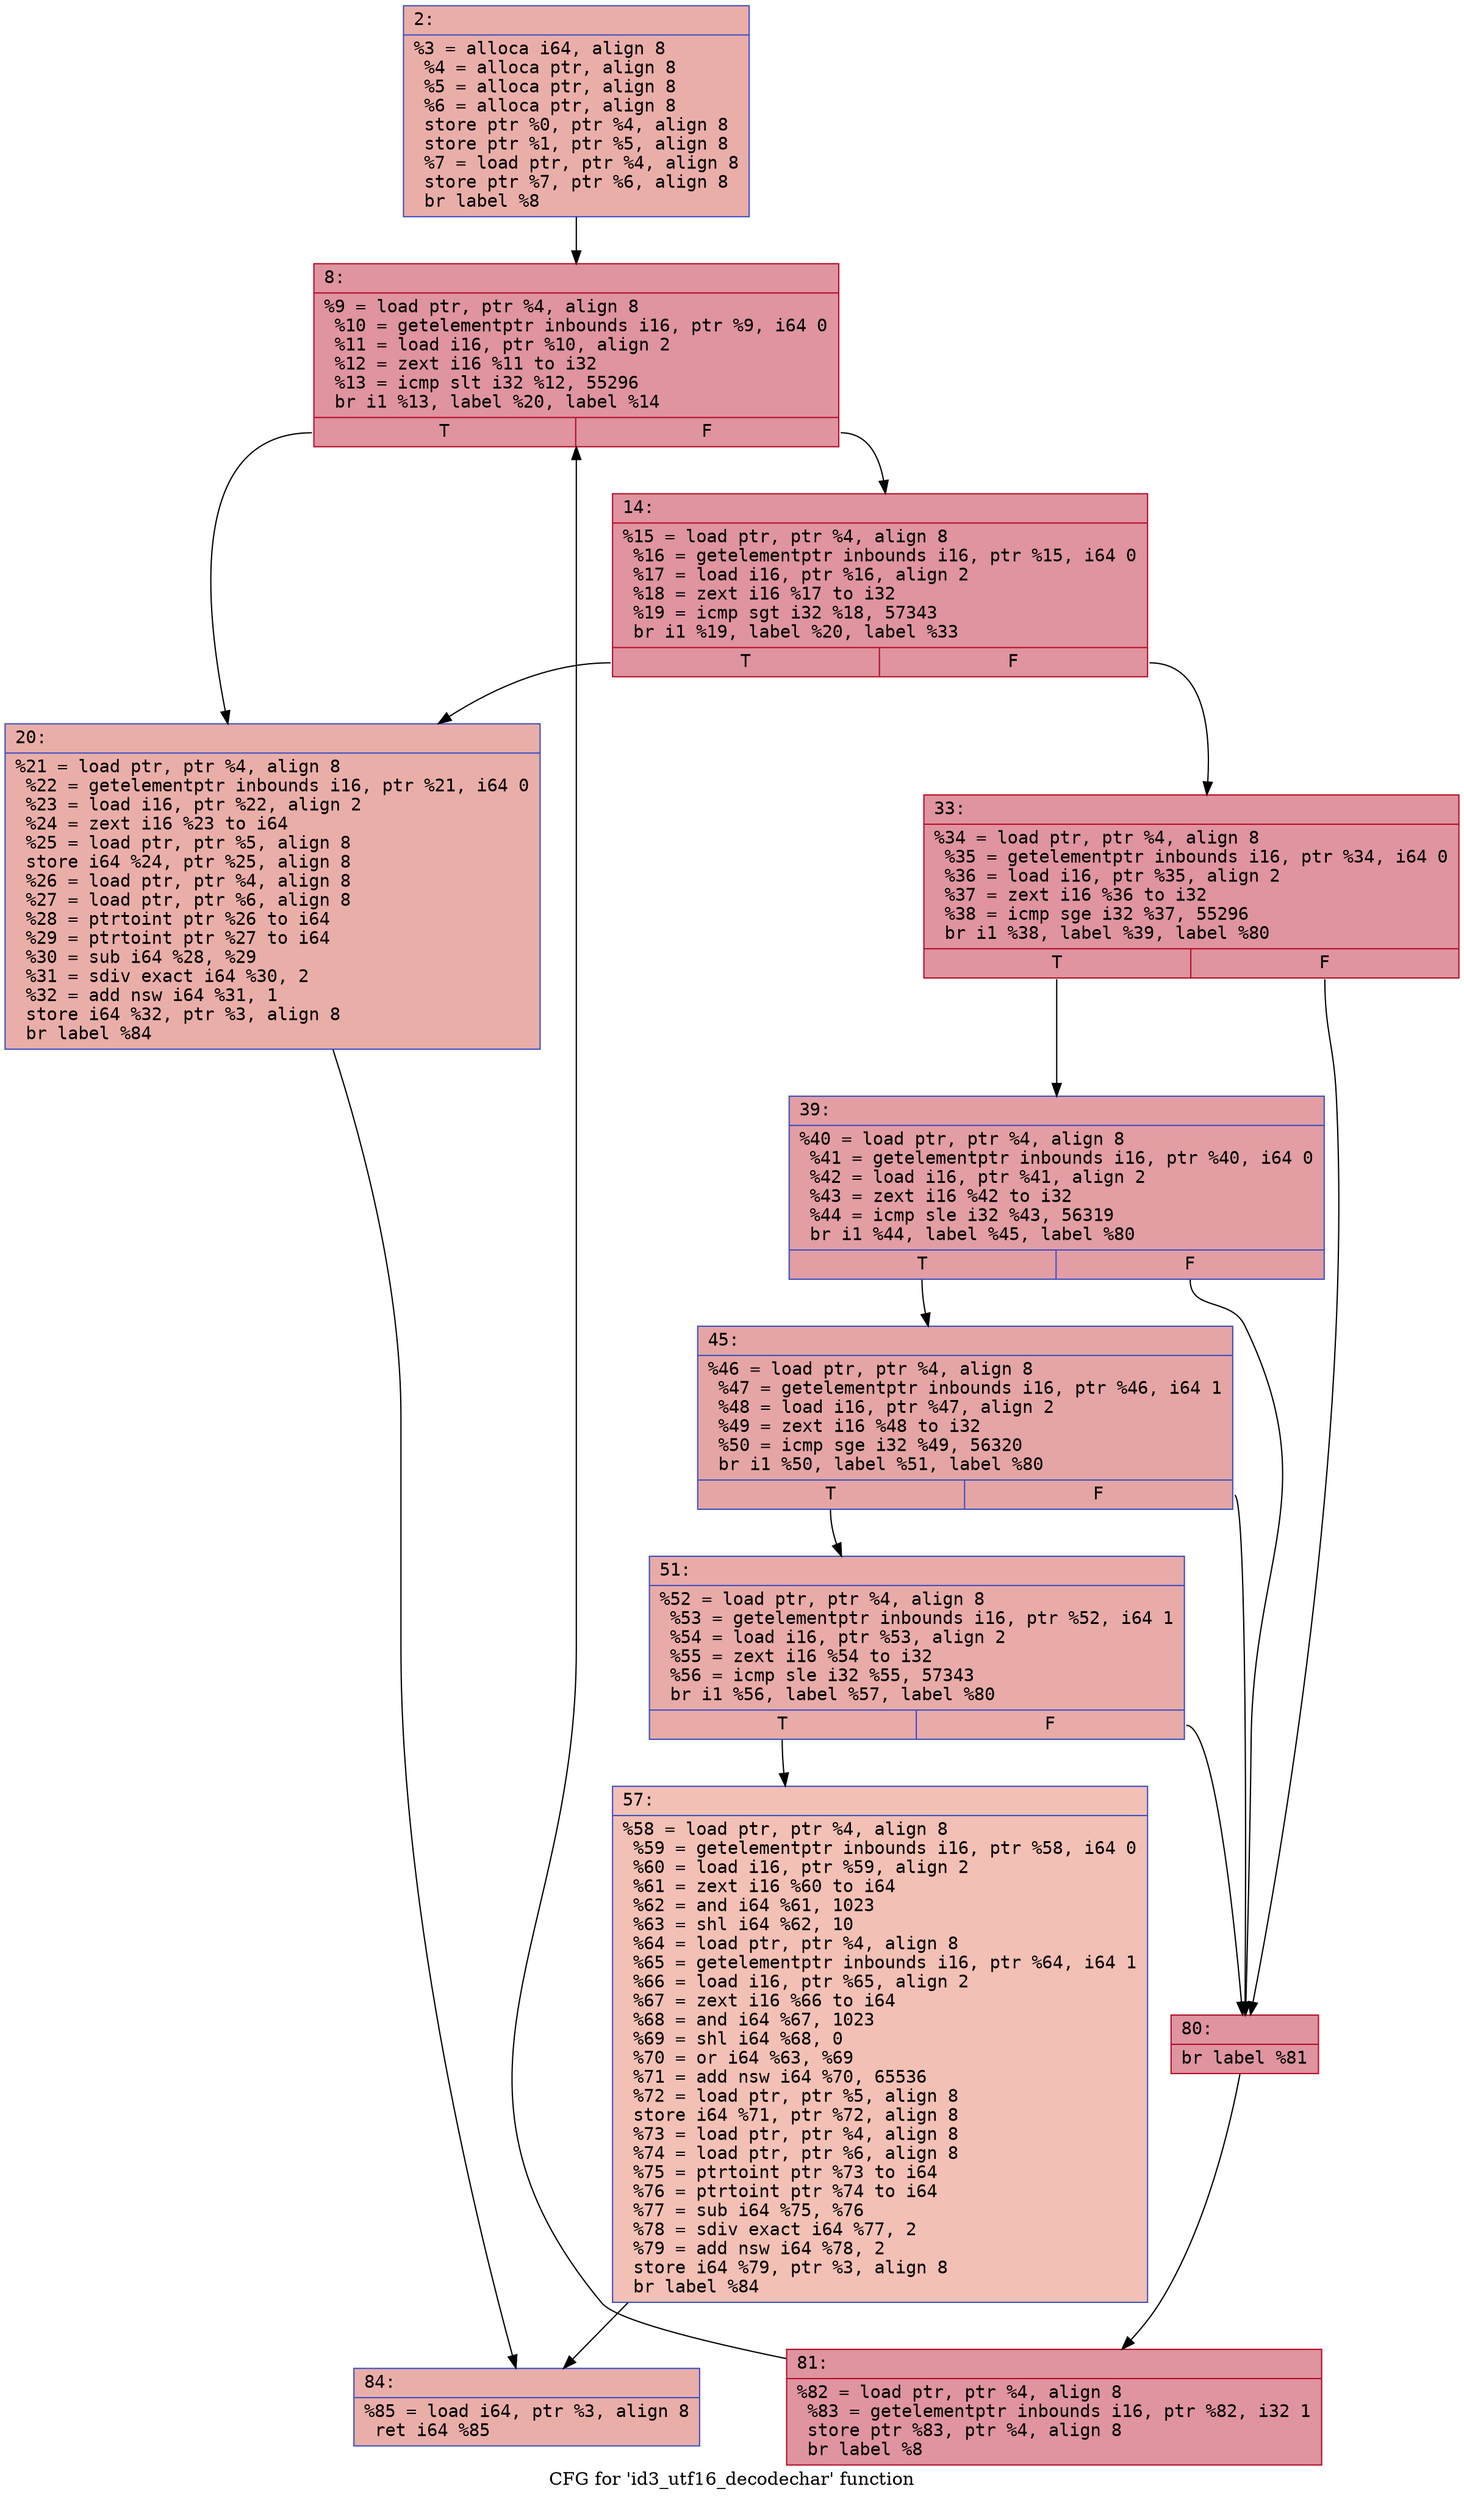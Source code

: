 digraph "CFG for 'id3_utf16_decodechar' function" {
	label="CFG for 'id3_utf16_decodechar' function";

	Node0x6000021e2580 [shape=record,color="#3d50c3ff", style=filled, fillcolor="#d0473d70" fontname="Courier",label="{2:\l|  %3 = alloca i64, align 8\l  %4 = alloca ptr, align 8\l  %5 = alloca ptr, align 8\l  %6 = alloca ptr, align 8\l  store ptr %0, ptr %4, align 8\l  store ptr %1, ptr %5, align 8\l  %7 = load ptr, ptr %4, align 8\l  store ptr %7, ptr %6, align 8\l  br label %8\l}"];
	Node0x6000021e2580 -> Node0x6000021e25d0[tooltip="2 -> 8\nProbability 100.00%" ];
	Node0x6000021e25d0 [shape=record,color="#b70d28ff", style=filled, fillcolor="#b70d2870" fontname="Courier",label="{8:\l|  %9 = load ptr, ptr %4, align 8\l  %10 = getelementptr inbounds i16, ptr %9, i64 0\l  %11 = load i16, ptr %10, align 2\l  %12 = zext i16 %11 to i32\l  %13 = icmp slt i32 %12, 55296\l  br i1 %13, label %20, label %14\l|{<s0>T|<s1>F}}"];
	Node0x6000021e25d0:s0 -> Node0x6000021e2670[tooltip="8 -> 20\nProbability 3.12%" ];
	Node0x6000021e25d0:s1 -> Node0x6000021e2620[tooltip="8 -> 14\nProbability 96.88%" ];
	Node0x6000021e2620 [shape=record,color="#b70d28ff", style=filled, fillcolor="#b70d2870" fontname="Courier",label="{14:\l|  %15 = load ptr, ptr %4, align 8\l  %16 = getelementptr inbounds i16, ptr %15, i64 0\l  %17 = load i16, ptr %16, align 2\l  %18 = zext i16 %17 to i32\l  %19 = icmp sgt i32 %18, 57343\l  br i1 %19, label %20, label %33\l|{<s0>T|<s1>F}}"];
	Node0x6000021e2620:s0 -> Node0x6000021e2670[tooltip="14 -> 20\nProbability 3.12%" ];
	Node0x6000021e2620:s1 -> Node0x6000021e26c0[tooltip="14 -> 33\nProbability 96.88%" ];
	Node0x6000021e2670 [shape=record,color="#3d50c3ff", style=filled, fillcolor="#d0473d70" fontname="Courier",label="{20:\l|  %21 = load ptr, ptr %4, align 8\l  %22 = getelementptr inbounds i16, ptr %21, i64 0\l  %23 = load i16, ptr %22, align 2\l  %24 = zext i16 %23 to i64\l  %25 = load ptr, ptr %5, align 8\l  store i64 %24, ptr %25, align 8\l  %26 = load ptr, ptr %4, align 8\l  %27 = load ptr, ptr %6, align 8\l  %28 = ptrtoint ptr %26 to i64\l  %29 = ptrtoint ptr %27 to i64\l  %30 = sub i64 %28, %29\l  %31 = sdiv exact i64 %30, 2\l  %32 = add nsw i64 %31, 1\l  store i64 %32, ptr %3, align 8\l  br label %84\l}"];
	Node0x6000021e2670 -> Node0x6000021e28f0[tooltip="20 -> 84\nProbability 100.00%" ];
	Node0x6000021e26c0 [shape=record,color="#b70d28ff", style=filled, fillcolor="#b70d2870" fontname="Courier",label="{33:\l|  %34 = load ptr, ptr %4, align 8\l  %35 = getelementptr inbounds i16, ptr %34, i64 0\l  %36 = load i16, ptr %35, align 2\l  %37 = zext i16 %36 to i32\l  %38 = icmp sge i32 %37, 55296\l  br i1 %38, label %39, label %80\l|{<s0>T|<s1>F}}"];
	Node0x6000021e26c0:s0 -> Node0x6000021e2710[tooltip="33 -> 39\nProbability 50.00%" ];
	Node0x6000021e26c0:s1 -> Node0x6000021e2850[tooltip="33 -> 80\nProbability 50.00%" ];
	Node0x6000021e2710 [shape=record,color="#3d50c3ff", style=filled, fillcolor="#be242e70" fontname="Courier",label="{39:\l|  %40 = load ptr, ptr %4, align 8\l  %41 = getelementptr inbounds i16, ptr %40, i64 0\l  %42 = load i16, ptr %41, align 2\l  %43 = zext i16 %42 to i32\l  %44 = icmp sle i32 %43, 56319\l  br i1 %44, label %45, label %80\l|{<s0>T|<s1>F}}"];
	Node0x6000021e2710:s0 -> Node0x6000021e2760[tooltip="39 -> 45\nProbability 50.00%" ];
	Node0x6000021e2710:s1 -> Node0x6000021e2850[tooltip="39 -> 80\nProbability 50.00%" ];
	Node0x6000021e2760 [shape=record,color="#3d50c3ff", style=filled, fillcolor="#c5333470" fontname="Courier",label="{45:\l|  %46 = load ptr, ptr %4, align 8\l  %47 = getelementptr inbounds i16, ptr %46, i64 1\l  %48 = load i16, ptr %47, align 2\l  %49 = zext i16 %48 to i32\l  %50 = icmp sge i32 %49, 56320\l  br i1 %50, label %51, label %80\l|{<s0>T|<s1>F}}"];
	Node0x6000021e2760:s0 -> Node0x6000021e27b0[tooltip="45 -> 51\nProbability 50.00%" ];
	Node0x6000021e2760:s1 -> Node0x6000021e2850[tooltip="45 -> 80\nProbability 50.00%" ];
	Node0x6000021e27b0 [shape=record,color="#3d50c3ff", style=filled, fillcolor="#cc403a70" fontname="Courier",label="{51:\l|  %52 = load ptr, ptr %4, align 8\l  %53 = getelementptr inbounds i16, ptr %52, i64 1\l  %54 = load i16, ptr %53, align 2\l  %55 = zext i16 %54 to i32\l  %56 = icmp sle i32 %55, 57343\l  br i1 %56, label %57, label %80\l|{<s0>T|<s1>F}}"];
	Node0x6000021e27b0:s0 -> Node0x6000021e2800[tooltip="51 -> 57\nProbability 3.12%" ];
	Node0x6000021e27b0:s1 -> Node0x6000021e2850[tooltip="51 -> 80\nProbability 96.88%" ];
	Node0x6000021e2800 [shape=record,color="#3d50c3ff", style=filled, fillcolor="#e5705870" fontname="Courier",label="{57:\l|  %58 = load ptr, ptr %4, align 8\l  %59 = getelementptr inbounds i16, ptr %58, i64 0\l  %60 = load i16, ptr %59, align 2\l  %61 = zext i16 %60 to i64\l  %62 = and i64 %61, 1023\l  %63 = shl i64 %62, 10\l  %64 = load ptr, ptr %4, align 8\l  %65 = getelementptr inbounds i16, ptr %64, i64 1\l  %66 = load i16, ptr %65, align 2\l  %67 = zext i16 %66 to i64\l  %68 = and i64 %67, 1023\l  %69 = shl i64 %68, 0\l  %70 = or i64 %63, %69\l  %71 = add nsw i64 %70, 65536\l  %72 = load ptr, ptr %5, align 8\l  store i64 %71, ptr %72, align 8\l  %73 = load ptr, ptr %4, align 8\l  %74 = load ptr, ptr %6, align 8\l  %75 = ptrtoint ptr %73 to i64\l  %76 = ptrtoint ptr %74 to i64\l  %77 = sub i64 %75, %76\l  %78 = sdiv exact i64 %77, 2\l  %79 = add nsw i64 %78, 2\l  store i64 %79, ptr %3, align 8\l  br label %84\l}"];
	Node0x6000021e2800 -> Node0x6000021e28f0[tooltip="57 -> 84\nProbability 100.00%" ];
	Node0x6000021e2850 [shape=record,color="#b70d28ff", style=filled, fillcolor="#b70d2870" fontname="Courier",label="{80:\l|  br label %81\l}"];
	Node0x6000021e2850 -> Node0x6000021e28a0[tooltip="80 -> 81\nProbability 100.00%" ];
	Node0x6000021e28a0 [shape=record,color="#b70d28ff", style=filled, fillcolor="#b70d2870" fontname="Courier",label="{81:\l|  %82 = load ptr, ptr %4, align 8\l  %83 = getelementptr inbounds i16, ptr %82, i32 1\l  store ptr %83, ptr %4, align 8\l  br label %8\l}"];
	Node0x6000021e28a0 -> Node0x6000021e25d0[tooltip="81 -> 8\nProbability 100.00%" ];
	Node0x6000021e28f0 [shape=record,color="#3d50c3ff", style=filled, fillcolor="#d0473d70" fontname="Courier",label="{84:\l|  %85 = load i64, ptr %3, align 8\l  ret i64 %85\l}"];
}
